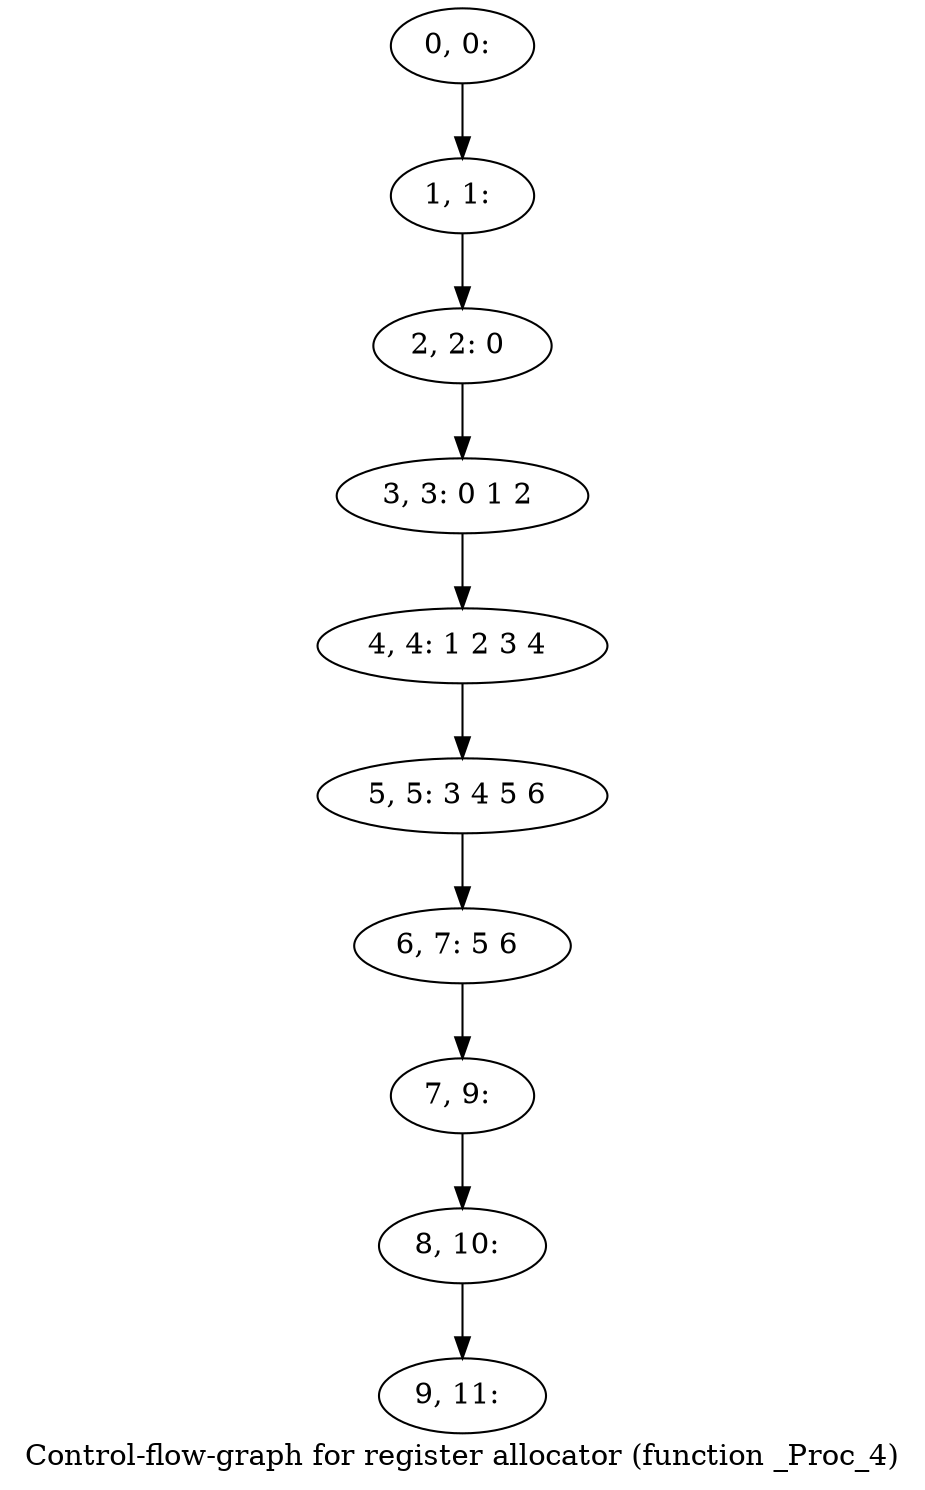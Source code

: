 digraph G {
graph [label="Control-flow-graph for register allocator (function _Proc_4)"]
0[label="0, 0: "];
1[label="1, 1: "];
2[label="2, 2: 0 "];
3[label="3, 3: 0 1 2 "];
4[label="4, 4: 1 2 3 4 "];
5[label="5, 5: 3 4 5 6 "];
6[label="6, 7: 5 6 "];
7[label="7, 9: "];
8[label="8, 10: "];
9[label="9, 11: "];
0->1 ;
1->2 ;
2->3 ;
3->4 ;
4->5 ;
5->6 ;
6->7 ;
7->8 ;
8->9 ;
}
